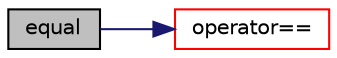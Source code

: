 digraph "equal"
{
  bgcolor="transparent";
  edge [fontname="Helvetica",fontsize="10",labelfontname="Helvetica",labelfontsize="10"];
  node [fontname="Helvetica",fontsize="10",shape=record];
  rankdir="LR";
  Node2089 [label="equal",height=0.2,width=0.4,color="black", fillcolor="grey75", style="filled", fontcolor="black"];
  Node2089 -> Node2090 [color="midnightblue",fontsize="10",style="solid",fontname="Helvetica"];
  Node2090 [label="operator==",height=0.2,width=0.4,color="red",URL="$a22233.html#a610ecf3e99e3f6c10a47283dca9d30cf"];
}
